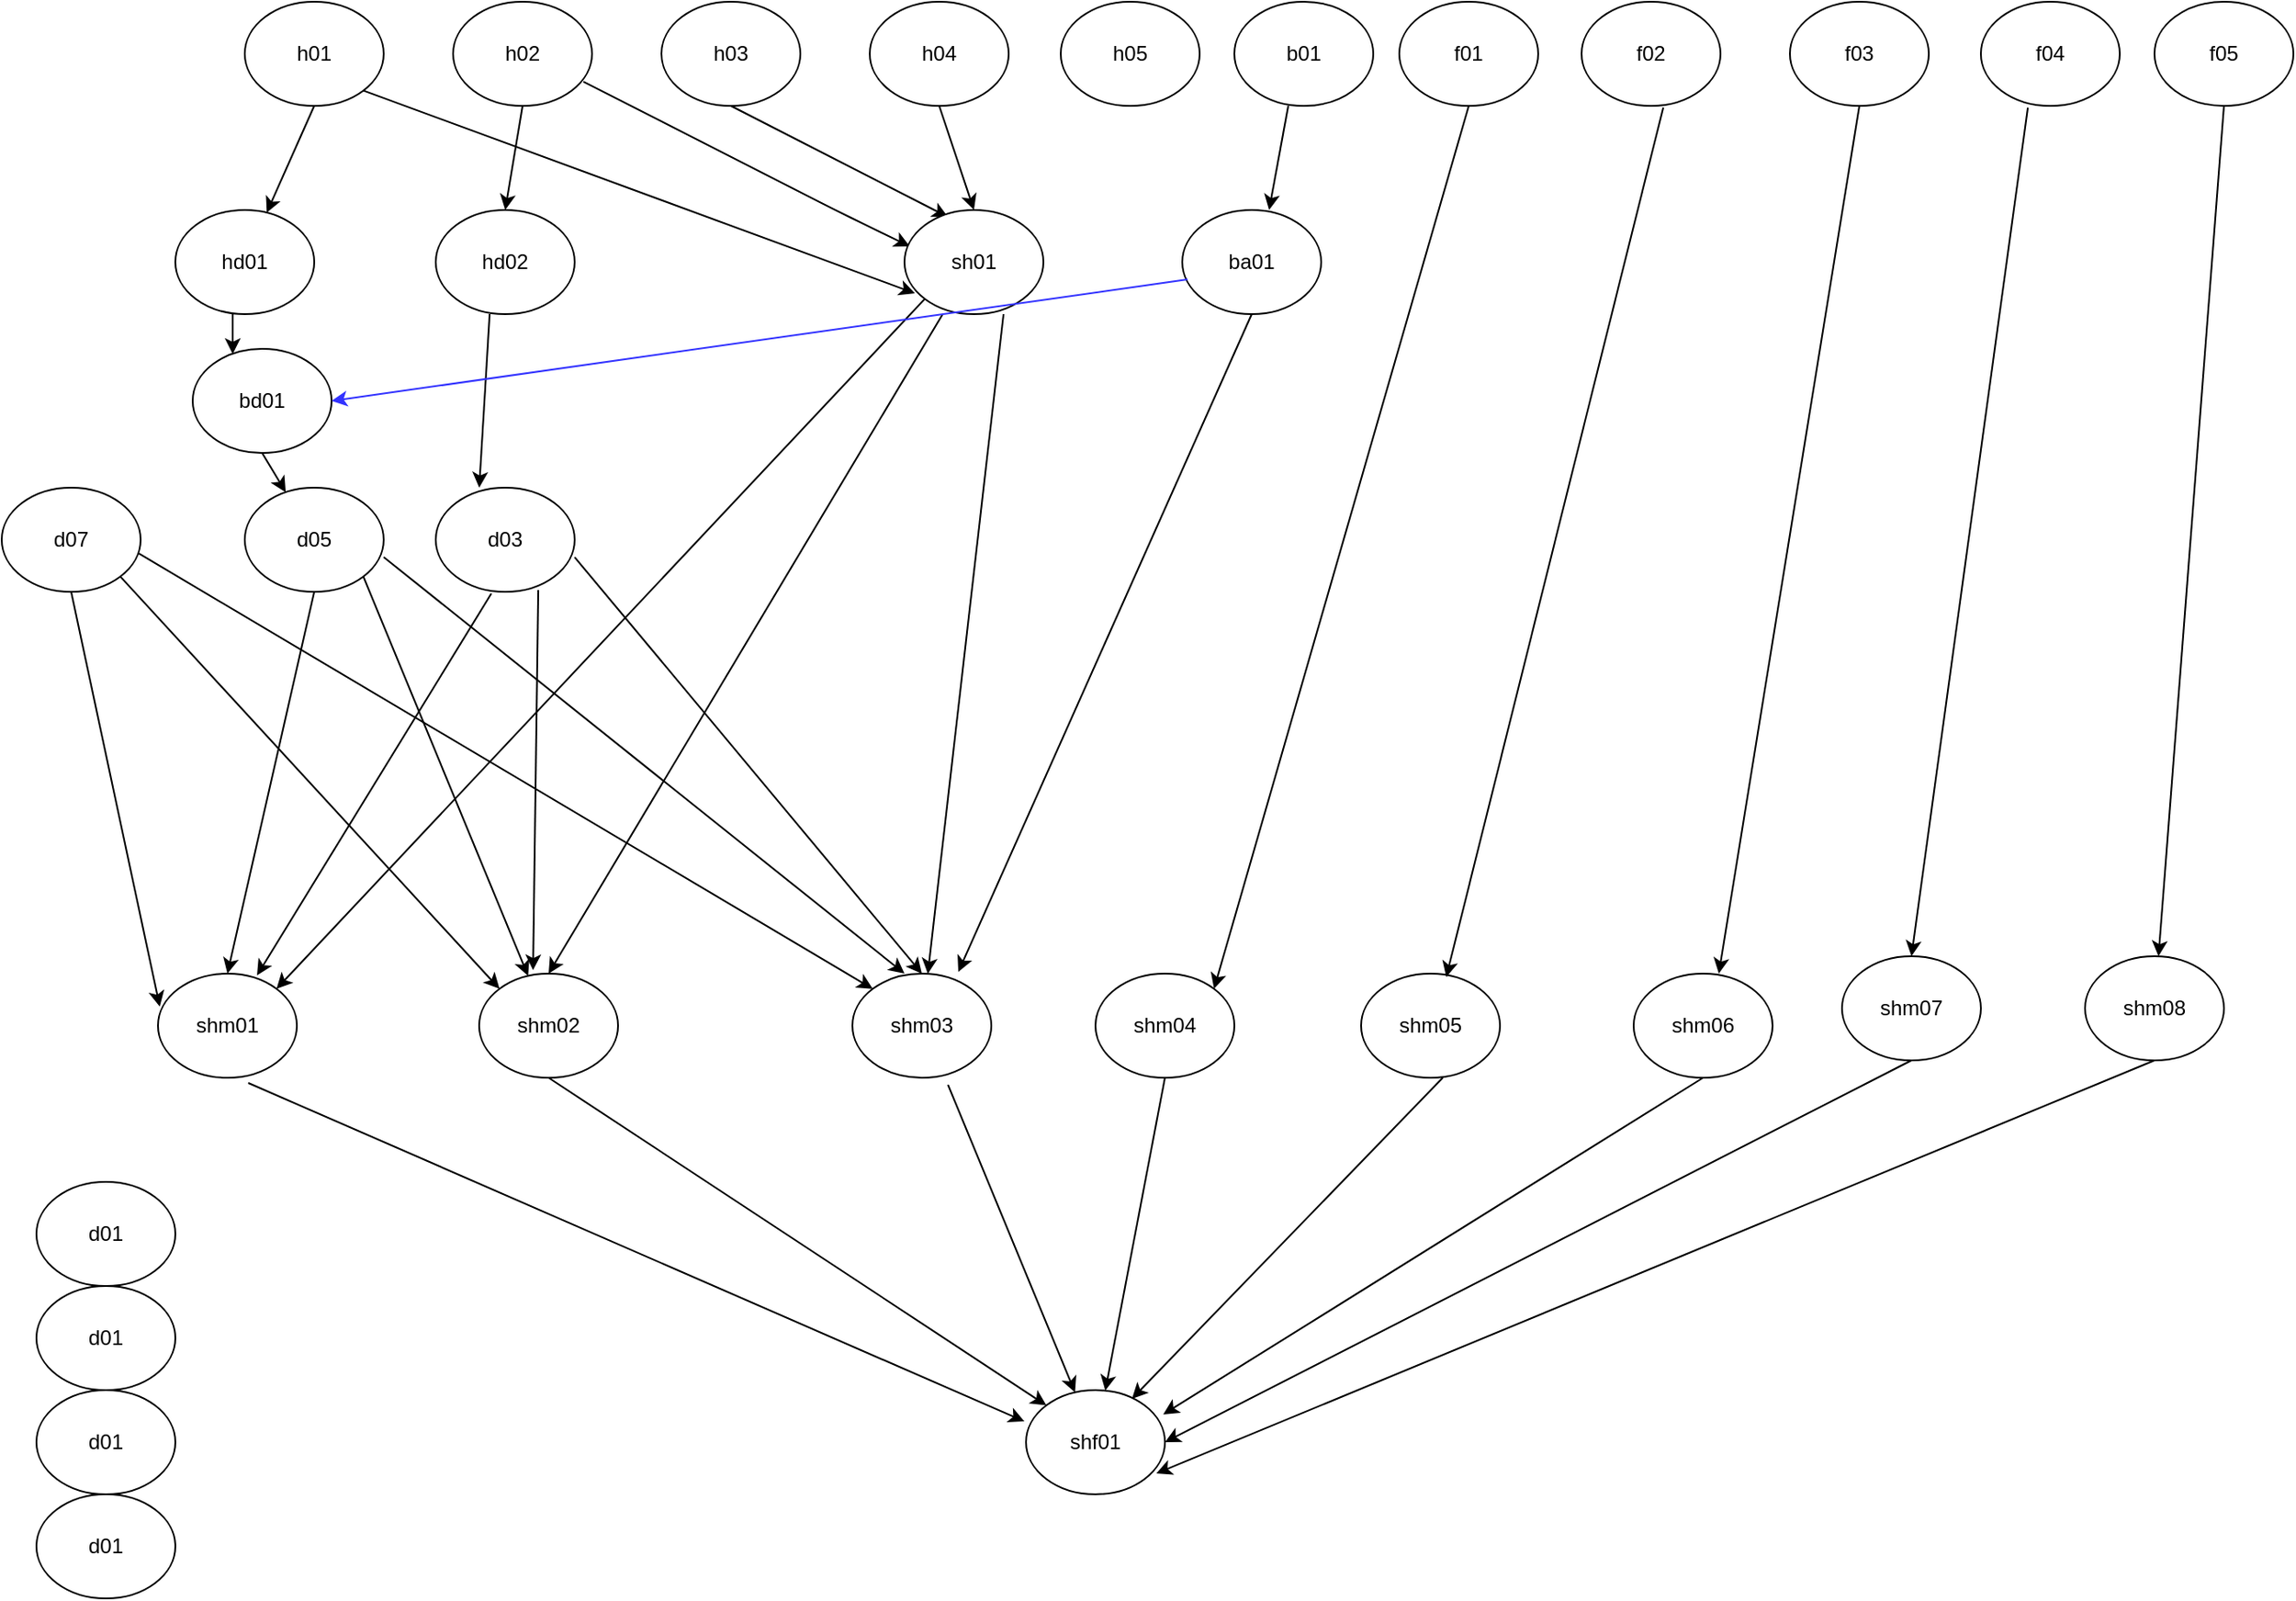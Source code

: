 <mxfile version="10.6.7" type="github"><diagram id="CE-nAmxv7aSpPfwxTt5X" name="Page-1"><mxGraphModel dx="2467" dy="900" grid="1" gridSize="10" guides="1" tooltips="1" connect="1" arrows="1" fold="1" page="1" pageScale="1" pageWidth="827" pageHeight="1169" math="0" shadow="0"><root><mxCell id="0"/><mxCell id="1" parent="0"/><mxCell id="vTBnJOC0n8OZ-84Smmaz-1" value="h04" style="ellipse;whiteSpace=wrap;html=1;" parent="1" vertex="1"><mxGeometry x="130" y="70" width="80" height="60" as="geometry"/></mxCell><mxCell id="vTBnJOC0n8OZ-84Smmaz-2" value="h01" style="ellipse;whiteSpace=wrap;html=1;" parent="1" vertex="1"><mxGeometry x="-230" y="70" width="80" height="60" as="geometry"/></mxCell><mxCell id="vTBnJOC0n8OZ-84Smmaz-3" value="h02" style="ellipse;whiteSpace=wrap;html=1;" parent="1" vertex="1"><mxGeometry x="-110" y="70" width="80" height="60" as="geometry"/></mxCell><mxCell id="vTBnJOC0n8OZ-84Smmaz-4" value="h03" style="ellipse;whiteSpace=wrap;html=1;" parent="1" vertex="1"><mxGeometry x="10" y="70" width="80" height="60" as="geometry"/></mxCell><mxCell id="vTBnJOC0n8OZ-84Smmaz-5" value="f04" style="ellipse;whiteSpace=wrap;html=1;" parent="1" vertex="1"><mxGeometry x="770" y="70" width="80" height="60" as="geometry"/></mxCell><mxCell id="vTBnJOC0n8OZ-84Smmaz-6" value="f03" style="ellipse;whiteSpace=wrap;html=1;" parent="1" vertex="1"><mxGeometry x="660" y="70" width="80" height="60" as="geometry"/></mxCell><mxCell id="vTBnJOC0n8OZ-84Smmaz-7" value="f02" style="ellipse;whiteSpace=wrap;html=1;" parent="1" vertex="1"><mxGeometry x="540" y="70" width="80" height="60" as="geometry"/></mxCell><mxCell id="vTBnJOC0n8OZ-84Smmaz-8" value="f01" style="ellipse;whiteSpace=wrap;html=1;" parent="1" vertex="1"><mxGeometry x="435" y="70" width="80" height="60" as="geometry"/></mxCell><mxCell id="vTBnJOC0n8OZ-84Smmaz-9" value="h05" style="ellipse;whiteSpace=wrap;html=1;" parent="1" vertex="1"><mxGeometry x="240" y="70" width="80" height="60" as="geometry"/></mxCell><mxCell id="--Qk28p9DSzuA7onRjqX-1" value="f05" style="ellipse;whiteSpace=wrap;html=1;" vertex="1" parent="1"><mxGeometry x="870" y="70" width="80" height="60" as="geometry"/></mxCell><mxCell id="--Qk28p9DSzuA7onRjqX-2" value="hd01" style="ellipse;whiteSpace=wrap;html=1;" vertex="1" parent="1"><mxGeometry x="-270" y="190" width="80" height="60" as="geometry"/></mxCell><mxCell id="--Qk28p9DSzuA7onRjqX-3" value="hd02" style="ellipse;whiteSpace=wrap;html=1;" vertex="1" parent="1"><mxGeometry x="-120" y="190" width="80" height="60" as="geometry"/></mxCell><mxCell id="--Qk28p9DSzuA7onRjqX-4" value="b01" style="ellipse;whiteSpace=wrap;html=1;" vertex="1" parent="1"><mxGeometry x="340" y="70" width="80" height="60" as="geometry"/></mxCell><mxCell id="--Qk28p9DSzuA7onRjqX-7" value="ba01" style="ellipse;whiteSpace=wrap;html=1;" vertex="1" parent="1"><mxGeometry x="310" y="190" width="80" height="60" as="geometry"/></mxCell><mxCell id="--Qk28p9DSzuA7onRjqX-8" value="shm05" style="ellipse;whiteSpace=wrap;html=1;" vertex="1" parent="1"><mxGeometry x="413" y="630" width="80" height="60" as="geometry"/></mxCell><mxCell id="--Qk28p9DSzuA7onRjqX-9" value="shm04" style="ellipse;whiteSpace=wrap;html=1;" vertex="1" parent="1"><mxGeometry x="260" y="630" width="80" height="60" as="geometry"/></mxCell><mxCell id="--Qk28p9DSzuA7onRjqX-10" value="shm03" style="ellipse;whiteSpace=wrap;html=1;" vertex="1" parent="1"><mxGeometry x="120" y="630" width="80" height="60" as="geometry"/></mxCell><mxCell id="--Qk28p9DSzuA7onRjqX-11" value="shm02" style="ellipse;whiteSpace=wrap;html=1;" vertex="1" parent="1"><mxGeometry x="-95" y="630" width="80" height="60" as="geometry"/></mxCell><mxCell id="--Qk28p9DSzuA7onRjqX-12" value="shm01" style="ellipse;whiteSpace=wrap;html=1;" vertex="1" parent="1"><mxGeometry x="-280" y="630" width="80" height="60" as="geometry"/></mxCell><mxCell id="--Qk28p9DSzuA7onRjqX-14" value="shm08" style="ellipse;whiteSpace=wrap;html=1;" vertex="1" parent="1"><mxGeometry x="830" y="620" width="80" height="60" as="geometry"/></mxCell><mxCell id="--Qk28p9DSzuA7onRjqX-15" value="shm07" style="ellipse;whiteSpace=wrap;html=1;" vertex="1" parent="1"><mxGeometry x="690" y="620" width="80" height="60" as="geometry"/></mxCell><mxCell id="--Qk28p9DSzuA7onRjqX-16" value="shm06" style="ellipse;whiteSpace=wrap;html=1;" vertex="1" parent="1"><mxGeometry x="570" y="630" width="80" height="60" as="geometry"/></mxCell><mxCell id="--Qk28p9DSzuA7onRjqX-17" value="shf01" style="ellipse;whiteSpace=wrap;html=1;" vertex="1" parent="1"><mxGeometry x="220" y="870" width="80" height="60" as="geometry"/></mxCell><mxCell id="--Qk28p9DSzuA7onRjqX-19" value="" style="endArrow=classic;html=1;exitX=0.5;exitY=1;exitDx=0;exitDy=0;" edge="1" parent="1" source="vTBnJOC0n8OZ-84Smmaz-2" target="--Qk28p9DSzuA7onRjqX-2"><mxGeometry width="50" height="50" relative="1" as="geometry"><mxPoint x="-230" y="740" as="sourcePoint"/><mxPoint x="-180" y="690" as="targetPoint"/></mxGeometry></mxCell><mxCell id="--Qk28p9DSzuA7onRjqX-20" value="" style="endArrow=classic;html=1;exitX=0.5;exitY=1;exitDx=0;exitDy=0;entryX=0.5;entryY=0;entryDx=0;entryDy=0;" edge="1" parent="1" source="vTBnJOC0n8OZ-84Smmaz-3" target="--Qk28p9DSzuA7onRjqX-3"><mxGeometry width="50" height="50" relative="1" as="geometry"><mxPoint x="-20" y="220" as="sourcePoint"/><mxPoint x="30" y="170" as="targetPoint"/></mxGeometry></mxCell><mxCell id="--Qk28p9DSzuA7onRjqX-21" value="" style="endArrow=classic;html=1;exitX=1;exitY=1;exitDx=0;exitDy=0;entryX=0.075;entryY=0.8;entryDx=0;entryDy=0;entryPerimeter=0;" edge="1" parent="1" source="vTBnJOC0n8OZ-84Smmaz-2" target="--Qk28p9DSzuA7onRjqX-6"><mxGeometry width="50" height="50" relative="1" as="geometry"><mxPoint x="-230" y="740" as="sourcePoint"/><mxPoint x="-180" y="690" as="targetPoint"/><Array as="points"/></mxGeometry></mxCell><mxCell id="--Qk28p9DSzuA7onRjqX-22" value="" style="endArrow=classic;html=1;exitX=0.938;exitY=0.767;exitDx=0;exitDy=0;exitPerimeter=0;entryX=0.038;entryY=0.35;entryDx=0;entryDy=0;entryPerimeter=0;" edge="1" parent="1" source="vTBnJOC0n8OZ-84Smmaz-3" target="--Qk28p9DSzuA7onRjqX-6"><mxGeometry width="50" height="50" relative="1" as="geometry"><mxPoint x="-150" y="410" as="sourcePoint"/><mxPoint x="-100" y="360" as="targetPoint"/><Array as="points"><mxPoint x="110" y="190"/></Array></mxGeometry></mxCell><mxCell id="--Qk28p9DSzuA7onRjqX-23" value="" style="endArrow=classic;html=1;exitX=0.5;exitY=1;exitDx=0;exitDy=0;entryX=0.313;entryY=0.067;entryDx=0;entryDy=0;entryPerimeter=0;" edge="1" parent="1" source="vTBnJOC0n8OZ-84Smmaz-4" target="--Qk28p9DSzuA7onRjqX-6"><mxGeometry width="50" height="50" relative="1" as="geometry"><mxPoint x="-150" y="450" as="sourcePoint"/><mxPoint x="150" y="200" as="targetPoint"/></mxGeometry></mxCell><mxCell id="--Qk28p9DSzuA7onRjqX-27" value="" style="endArrow=classic;html=1;exitX=0.65;exitY=1.05;exitDx=0;exitDy=0;exitPerimeter=0;entryX=-0.012;entryY=0.3;entryDx=0;entryDy=0;entryPerimeter=0;" edge="1" parent="1" source="--Qk28p9DSzuA7onRjqX-12" target="--Qk28p9DSzuA7onRjqX-17"><mxGeometry width="50" height="50" relative="1" as="geometry"><mxPoint x="-230" y="740" as="sourcePoint"/><mxPoint x="-180" y="690" as="targetPoint"/></mxGeometry></mxCell><mxCell id="--Qk28p9DSzuA7onRjqX-28" value="" style="endArrow=classic;html=1;exitX=0.5;exitY=1;exitDx=0;exitDy=0;entryX=0;entryY=0;entryDx=0;entryDy=0;" edge="1" parent="1" source="--Qk28p9DSzuA7onRjqX-11" target="--Qk28p9DSzuA7onRjqX-17"><mxGeometry width="50" height="50" relative="1" as="geometry"><mxPoint x="-230" y="740" as="sourcePoint"/><mxPoint x="-180" y="690" as="targetPoint"/></mxGeometry></mxCell><mxCell id="--Qk28p9DSzuA7onRjqX-29" value="" style="endArrow=classic;html=1;exitX=0.688;exitY=1.067;exitDx=0;exitDy=0;exitPerimeter=0;" edge="1" parent="1" source="--Qk28p9DSzuA7onRjqX-10" target="--Qk28p9DSzuA7onRjqX-17"><mxGeometry width="50" height="50" relative="1" as="geometry"><mxPoint x="-230" y="740" as="sourcePoint"/><mxPoint x="-180" y="690" as="targetPoint"/></mxGeometry></mxCell><mxCell id="--Qk28p9DSzuA7onRjqX-34" value="d07" style="ellipse;whiteSpace=wrap;html=1;" vertex="1" parent="1"><mxGeometry x="-370" y="350" width="80" height="60" as="geometry"/></mxCell><mxCell id="--Qk28p9DSzuA7onRjqX-37" value="" style="endArrow=classic;html=1;exitX=0.388;exitY=1;exitDx=0;exitDy=0;exitPerimeter=0;entryX=0.625;entryY=0;entryDx=0;entryDy=0;entryPerimeter=0;" edge="1" parent="1" source="--Qk28p9DSzuA7onRjqX-4" target="--Qk28p9DSzuA7onRjqX-7"><mxGeometry width="50" height="50" relative="1" as="geometry"><mxPoint x="-320" y="740" as="sourcePoint"/><mxPoint x="-270" y="690" as="targetPoint"/></mxGeometry></mxCell><mxCell id="--Qk28p9DSzuA7onRjqX-6" value="sh01" style="ellipse;whiteSpace=wrap;html=1;" vertex="1" parent="1"><mxGeometry x="150" y="190" width="80" height="60" as="geometry"/></mxCell><mxCell id="--Qk28p9DSzuA7onRjqX-5" value="bd01" style="ellipse;whiteSpace=wrap;html=1;" vertex="1" parent="1"><mxGeometry x="-260" y="270" width="80" height="60" as="geometry"/></mxCell><mxCell id="--Qk28p9DSzuA7onRjqX-55" value="d05" style="ellipse;whiteSpace=wrap;html=1;" vertex="1" parent="1"><mxGeometry x="-230" y="350" width="80" height="60" as="geometry"/></mxCell><mxCell id="--Qk28p9DSzuA7onRjqX-56" value="" style="endArrow=classic;html=1;exitX=0.5;exitY=1;exitDx=0;exitDy=0;" edge="1" parent="1" source="--Qk28p9DSzuA7onRjqX-5" target="--Qk28p9DSzuA7onRjqX-55"><mxGeometry width="50" height="50" relative="1" as="geometry"><mxPoint x="-340" y="740" as="sourcePoint"/><mxPoint x="-290" y="690" as="targetPoint"/></mxGeometry></mxCell><mxCell id="--Qk28p9DSzuA7onRjqX-57" value="d03" style="ellipse;whiteSpace=wrap;html=1;" vertex="1" parent="1"><mxGeometry x="-120" y="350" width="80" height="60" as="geometry"/></mxCell><mxCell id="--Qk28p9DSzuA7onRjqX-58" value="" style="endArrow=classic;html=1;exitX=0.388;exitY=1;exitDx=0;exitDy=0;exitPerimeter=0;entryX=0.313;entryY=0;entryDx=0;entryDy=0;entryPerimeter=0;" edge="1" parent="1" source="--Qk28p9DSzuA7onRjqX-3" target="--Qk28p9DSzuA7onRjqX-57"><mxGeometry width="50" height="50" relative="1" as="geometry"><mxPoint x="-480" y="650" as="sourcePoint"/><mxPoint x="-95" y="320" as="targetPoint"/></mxGeometry></mxCell><mxCell id="--Qk28p9DSzuA7onRjqX-75" value="" style="endArrow=classic;html=1;exitX=0.5;exitY=1;exitDx=0;exitDy=0;entryX=1;entryY=0;entryDx=0;entryDy=0;" edge="1" parent="1" source="vTBnJOC0n8OZ-84Smmaz-8" target="--Qk28p9DSzuA7onRjqX-9"><mxGeometry width="50" height="50" relative="1" as="geometry"><mxPoint x="510" y="500" as="sourcePoint"/><mxPoint x="-320" y="950" as="targetPoint"/></mxGeometry></mxCell><mxCell id="--Qk28p9DSzuA7onRjqX-76" value="" style="endArrow=classic;html=1;exitX=0.588;exitY=1.017;exitDx=0;exitDy=0;exitPerimeter=0;entryX=0.613;entryY=0.033;entryDx=0;entryDy=0;entryPerimeter=0;" edge="1" parent="1" source="vTBnJOC0n8OZ-84Smmaz-7" target="--Qk28p9DSzuA7onRjqX-8"><mxGeometry width="50" height="50" relative="1" as="geometry"><mxPoint x="750" y="380" as="sourcePoint"/><mxPoint x="-320" y="950" as="targetPoint"/></mxGeometry></mxCell><mxCell id="--Qk28p9DSzuA7onRjqX-77" value="" style="endArrow=classic;html=1;exitX=0.5;exitY=1;exitDx=0;exitDy=0;entryX=0.613;entryY=0;entryDx=0;entryDy=0;entryPerimeter=0;" edge="1" parent="1" source="vTBnJOC0n8OZ-84Smmaz-6" target="--Qk28p9DSzuA7onRjqX-16"><mxGeometry width="50" height="50" relative="1" as="geometry"><mxPoint x="420" y="630" as="sourcePoint"/><mxPoint x="-320" y="950" as="targetPoint"/></mxGeometry></mxCell><mxCell id="--Qk28p9DSzuA7onRjqX-78" value="" style="endArrow=classic;html=1;exitX=0.338;exitY=1.017;exitDx=0;exitDy=0;exitPerimeter=0;entryX=0.5;entryY=0;entryDx=0;entryDy=0;" edge="1" parent="1" source="vTBnJOC0n8OZ-84Smmaz-5" target="--Qk28p9DSzuA7onRjqX-15"><mxGeometry width="50" height="50" relative="1" as="geometry"><mxPoint x="380" y="590" as="sourcePoint"/><mxPoint x="-320" y="950" as="targetPoint"/></mxGeometry></mxCell><mxCell id="--Qk28p9DSzuA7onRjqX-79" value="" style="endArrow=classic;html=1;exitX=0.5;exitY=1;exitDx=0;exitDy=0;" edge="1" parent="1" source="--Qk28p9DSzuA7onRjqX-1" target="--Qk28p9DSzuA7onRjqX-14"><mxGeometry width="50" height="50" relative="1" as="geometry"><mxPoint x="670" y="500" as="sourcePoint"/><mxPoint x="-320" y="950" as="targetPoint"/></mxGeometry></mxCell><mxCell id="--Qk28p9DSzuA7onRjqX-87" value="" style="endArrow=classic;html=1;exitX=0.5;exitY=1;exitDx=0;exitDy=0;" edge="1" parent="1" source="--Qk28p9DSzuA7onRjqX-9" target="--Qk28p9DSzuA7onRjqX-17"><mxGeometry width="50" height="50" relative="1" as="geometry"><mxPoint x="-370" y="1000" as="sourcePoint"/><mxPoint x="-320" y="950" as="targetPoint"/></mxGeometry></mxCell><mxCell id="--Qk28p9DSzuA7onRjqX-88" value="" style="endArrow=classic;html=1;exitX=0.588;exitY=1;exitDx=0;exitDy=0;exitPerimeter=0;entryX=0.763;entryY=0.083;entryDx=0;entryDy=0;entryPerimeter=0;" edge="1" parent="1" source="--Qk28p9DSzuA7onRjqX-8" target="--Qk28p9DSzuA7onRjqX-17"><mxGeometry width="50" height="50" relative="1" as="geometry"><mxPoint x="-370" y="1000" as="sourcePoint"/><mxPoint x="-320" y="950" as="targetPoint"/></mxGeometry></mxCell><mxCell id="--Qk28p9DSzuA7onRjqX-89" value="" style="endArrow=classic;html=1;exitX=0.5;exitY=1;exitDx=0;exitDy=0;entryX=0.988;entryY=0.233;entryDx=0;entryDy=0;entryPerimeter=0;" edge="1" parent="1" source="--Qk28p9DSzuA7onRjqX-16" target="--Qk28p9DSzuA7onRjqX-17"><mxGeometry width="50" height="50" relative="1" as="geometry"><mxPoint x="-370" y="1000" as="sourcePoint"/><mxPoint x="-320" y="950" as="targetPoint"/></mxGeometry></mxCell><mxCell id="--Qk28p9DSzuA7onRjqX-90" value="" style="endArrow=classic;html=1;exitX=0.5;exitY=1;exitDx=0;exitDy=0;entryX=1;entryY=0.5;entryDx=0;entryDy=0;" edge="1" parent="1" source="--Qk28p9DSzuA7onRjqX-15" target="--Qk28p9DSzuA7onRjqX-17"><mxGeometry width="50" height="50" relative="1" as="geometry"><mxPoint x="-370" y="1000" as="sourcePoint"/><mxPoint x="-320" y="950" as="targetPoint"/></mxGeometry></mxCell><mxCell id="--Qk28p9DSzuA7onRjqX-91" value="" style="endArrow=classic;html=1;exitX=0.5;exitY=1;exitDx=0;exitDy=0;entryX=0.938;entryY=0.8;entryDx=0;entryDy=0;entryPerimeter=0;" edge="1" parent="1" source="--Qk28p9DSzuA7onRjqX-14" target="--Qk28p9DSzuA7onRjqX-17"><mxGeometry width="50" height="50" relative="1" as="geometry"><mxPoint x="-370" y="1000" as="sourcePoint"/><mxPoint x="-320" y="950" as="targetPoint"/></mxGeometry></mxCell><mxCell id="--Qk28p9DSzuA7onRjqX-101" value="" style="endArrow=classic;html=1;exitX=0.5;exitY=1;exitDx=0;exitDy=0;entryX=0.5;entryY=0;entryDx=0;entryDy=0;" edge="1" parent="1" source="vTBnJOC0n8OZ-84Smmaz-1" target="--Qk28p9DSzuA7onRjqX-6"><mxGeometry width="50" height="50" relative="1" as="geometry"><mxPoint x="-20" y="570" as="sourcePoint"/><mxPoint x="60" y="370" as="targetPoint"/></mxGeometry></mxCell><mxCell id="--Qk28p9DSzuA7onRjqX-103" value="" style="endArrow=classic;html=1;exitX=0.413;exitY=1;exitDx=0;exitDy=0;exitPerimeter=0;entryX=0.288;entryY=0.05;entryDx=0;entryDy=0;entryPerimeter=0;" edge="1" parent="1" source="--Qk28p9DSzuA7onRjqX-2" target="--Qk28p9DSzuA7onRjqX-5"><mxGeometry width="50" height="50" relative="1" as="geometry"><mxPoint x="-390" y="300" as="sourcePoint"/><mxPoint x="-237" y="270" as="targetPoint"/></mxGeometry></mxCell><mxCell id="--Qk28p9DSzuA7onRjqX-104" value="" style="endArrow=classic;html=1;exitX=0.5;exitY=1;exitDx=0;exitDy=0;entryX=0.013;entryY=0.317;entryDx=0;entryDy=0;entryPerimeter=0;" edge="1" parent="1" source="--Qk28p9DSzuA7onRjqX-34" target="--Qk28p9DSzuA7onRjqX-12"><mxGeometry width="50" height="50" relative="1" as="geometry"><mxPoint x="-370" y="540" as="sourcePoint"/><mxPoint x="-320" y="950" as="targetPoint"/></mxGeometry></mxCell><mxCell id="--Qk28p9DSzuA7onRjqX-105" value="" style="endArrow=classic;html=1;exitX=1;exitY=1;exitDx=0;exitDy=0;entryX=0;entryY=0;entryDx=0;entryDy=0;" edge="1" parent="1" source="--Qk28p9DSzuA7onRjqX-34" target="--Qk28p9DSzuA7onRjqX-11"><mxGeometry width="50" height="50" relative="1" as="geometry"><mxPoint x="-240" y="490" as="sourcePoint"/><mxPoint x="-320" y="950" as="targetPoint"/></mxGeometry></mxCell><mxCell id="--Qk28p9DSzuA7onRjqX-106" value="" style="endArrow=classic;html=1;exitX=0.988;exitY=0.633;exitDx=0;exitDy=0;exitPerimeter=0;entryX=0;entryY=0;entryDx=0;entryDy=0;" edge="1" parent="1" source="--Qk28p9DSzuA7onRjqX-34" target="--Qk28p9DSzuA7onRjqX-10"><mxGeometry width="50" height="50" relative="1" as="geometry"><mxPoint x="-130" y="470" as="sourcePoint"/><mxPoint x="-320" y="950" as="targetPoint"/></mxGeometry></mxCell><mxCell id="--Qk28p9DSzuA7onRjqX-107" value="" style="endArrow=classic;html=1;exitX=0;exitY=1;exitDx=0;exitDy=0;entryX=1;entryY=0;entryDx=0;entryDy=0;" edge="1" parent="1" source="--Qk28p9DSzuA7onRjqX-6" target="--Qk28p9DSzuA7onRjqX-12"><mxGeometry width="50" height="50" relative="1" as="geometry"><mxPoint x="-40" y="498" as="sourcePoint"/><mxPoint x="-320" y="950" as="targetPoint"/></mxGeometry></mxCell><mxCell id="--Qk28p9DSzuA7onRjqX-108" value="" style="endArrow=classic;html=1;entryX=0.5;entryY=0;entryDx=0;entryDy=0;" edge="1" parent="1" target="--Qk28p9DSzuA7onRjqX-11"><mxGeometry width="50" height="50" relative="1" as="geometry"><mxPoint x="172" y="250" as="sourcePoint"/><mxPoint x="-320" y="950" as="targetPoint"/></mxGeometry></mxCell><mxCell id="--Qk28p9DSzuA7onRjqX-109" value="" style="endArrow=classic;html=1;exitX=0.713;exitY=1;exitDx=0;exitDy=0;exitPerimeter=0;" edge="1" parent="1" source="--Qk28p9DSzuA7onRjqX-6" target="--Qk28p9DSzuA7onRjqX-10"><mxGeometry width="50" height="50" relative="1" as="geometry"><mxPoint x="-100" y="620" as="sourcePoint"/><mxPoint x="-320" y="950" as="targetPoint"/></mxGeometry></mxCell><mxCell id="--Qk28p9DSzuA7onRjqX-110" value="" style="endArrow=classic;html=1;exitX=0.5;exitY=1;exitDx=0;exitDy=0;entryX=0.5;entryY=0;entryDx=0;entryDy=0;" edge="1" parent="1" source="--Qk28p9DSzuA7onRjqX-55" target="--Qk28p9DSzuA7onRjqX-12"><mxGeometry width="50" height="50" relative="1" as="geometry"><mxPoint x="-230" y="550" as="sourcePoint"/><mxPoint x="-320" y="950" as="targetPoint"/></mxGeometry></mxCell><mxCell id="--Qk28p9DSzuA7onRjqX-111" value="" style="endArrow=classic;html=1;exitX=1;exitY=1;exitDx=0;exitDy=0;" edge="1" parent="1" source="--Qk28p9DSzuA7onRjqX-55" target="--Qk28p9DSzuA7onRjqX-11"><mxGeometry width="50" height="50" relative="1" as="geometry"><mxPoint x="-370" y="1000" as="sourcePoint"/><mxPoint x="-320" y="950" as="targetPoint"/></mxGeometry></mxCell><mxCell id="--Qk28p9DSzuA7onRjqX-112" value="" style="endArrow=classic;html=1;entryX=0.375;entryY=0;entryDx=0;entryDy=0;entryPerimeter=0;" edge="1" parent="1" target="--Qk28p9DSzuA7onRjqX-10"><mxGeometry width="50" height="50" relative="1" as="geometry"><mxPoint x="-150" y="390" as="sourcePoint"/><mxPoint x="-320" y="950" as="targetPoint"/></mxGeometry></mxCell><mxCell id="--Qk28p9DSzuA7onRjqX-113" value="" style="endArrow=classic;html=1;exitX=0.4;exitY=1.017;exitDx=0;exitDy=0;exitPerimeter=0;entryX=0.713;entryY=0.017;entryDx=0;entryDy=0;entryPerimeter=0;" edge="1" parent="1" source="--Qk28p9DSzuA7onRjqX-57" target="--Qk28p9DSzuA7onRjqX-12"><mxGeometry width="50" height="50" relative="1" as="geometry"><mxPoint x="-370" y="1000" as="sourcePoint"/><mxPoint x="-320" y="950" as="targetPoint"/></mxGeometry></mxCell><mxCell id="--Qk28p9DSzuA7onRjqX-115" value="" style="endArrow=classic;html=1;exitX=1;exitY=0.667;exitDx=0;exitDy=0;exitPerimeter=0;" edge="1" parent="1" source="--Qk28p9DSzuA7onRjqX-57"><mxGeometry width="50" height="50" relative="1" as="geometry"><mxPoint x="-370" y="1000" as="sourcePoint"/><mxPoint x="160" y="630" as="targetPoint"/></mxGeometry></mxCell><mxCell id="--Qk28p9DSzuA7onRjqX-116" value="" style="endArrow=classic;html=1;exitX=0.738;exitY=0.983;exitDx=0;exitDy=0;exitPerimeter=0;entryX=0.388;entryY=-0.033;entryDx=0;entryDy=0;entryPerimeter=0;" edge="1" parent="1" source="--Qk28p9DSzuA7onRjqX-57" target="--Qk28p9DSzuA7onRjqX-11"><mxGeometry width="50" height="50" relative="1" as="geometry"><mxPoint x="-370" y="1000" as="sourcePoint"/><mxPoint x="-320" y="950" as="targetPoint"/></mxGeometry></mxCell><mxCell id="--Qk28p9DSzuA7onRjqX-117" value="" style="endArrow=classic;html=1;exitX=0.5;exitY=1;exitDx=0;exitDy=0;" edge="1" parent="1" source="--Qk28p9DSzuA7onRjqX-7"><mxGeometry width="50" height="50" relative="1" as="geometry"><mxPoint x="300" y="460" as="sourcePoint"/><mxPoint x="181" y="629" as="targetPoint"/></mxGeometry></mxCell><mxCell id="--Qk28p9DSzuA7onRjqX-121" value="" style="endArrow=classic;html=1;exitX=0.038;exitY=0.667;exitDx=0;exitDy=0;exitPerimeter=0;entryX=1;entryY=0.5;entryDx=0;entryDy=0;strokeColor=#3333FF;" edge="1" parent="1" source="--Qk28p9DSzuA7onRjqX-7" target="--Qk28p9DSzuA7onRjqX-5"><mxGeometry width="50" height="50" relative="1" as="geometry"><mxPoint x="-20" y="440" as="sourcePoint"/><mxPoint x="-130" y="480" as="targetPoint"/></mxGeometry></mxCell><mxCell id="--Qk28p9DSzuA7onRjqX-126" value="d01" style="ellipse;whiteSpace=wrap;html=1;" vertex="1" parent="1"><mxGeometry x="-350" y="750" width="80" height="60" as="geometry"/></mxCell><mxCell id="--Qk28p9DSzuA7onRjqX-130" value="d01" style="ellipse;whiteSpace=wrap;html=1;" vertex="1" parent="1"><mxGeometry x="-350" y="930" width="80" height="60" as="geometry"/></mxCell><mxCell id="--Qk28p9DSzuA7onRjqX-131" value="d01" style="ellipse;whiteSpace=wrap;html=1;" vertex="1" parent="1"><mxGeometry x="-350" y="810" width="80" height="60" as="geometry"/></mxCell><mxCell id="--Qk28p9DSzuA7onRjqX-132" value="d01" style="ellipse;whiteSpace=wrap;html=1;" vertex="1" parent="1"><mxGeometry x="-350" y="870" width="80" height="60" as="geometry"/></mxCell></root></mxGraphModel></diagram></mxfile>